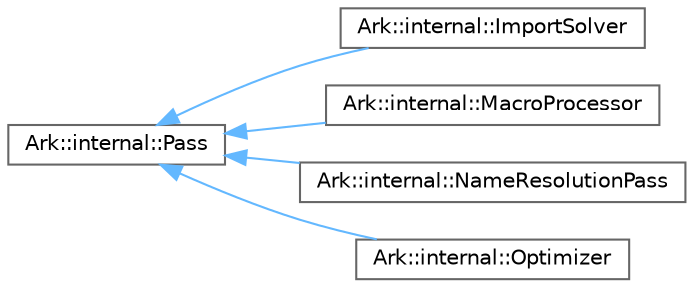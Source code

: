 digraph "Graphical Class Hierarchy"
{
 // INTERACTIVE_SVG=YES
 // LATEX_PDF_SIZE
  bgcolor="transparent";
  edge [fontname=Helvetica,fontsize=10,labelfontname=Helvetica,labelfontsize=10];
  node [fontname=Helvetica,fontsize=10,shape=box,height=0.2,width=0.4];
  rankdir="LR";
  Node0 [id="Node000000",label="Ark::internal::Pass",height=0.2,width=0.4,color="grey40", fillcolor="white", style="filled",URL="$da/d7b/classArk_1_1internal_1_1Pass.html",tooltip="An interface to describe compiler passes."];
  Node0 -> Node1 [id="edge15_Node000000_Node000001",dir="back",color="steelblue1",style="solid",tooltip=" "];
  Node1 [id="Node000001",label="Ark::internal::ImportSolver",height=0.2,width=0.4,color="grey40", fillcolor="white", style="filled",URL="$d2/d90/classArk_1_1internal_1_1ImportSolver.html",tooltip=" "];
  Node0 -> Node2 [id="edge16_Node000000_Node000002",dir="back",color="steelblue1",style="solid",tooltip=" "];
  Node2 [id="Node000002",label="Ark::internal::MacroProcessor",height=0.2,width=0.4,color="grey40", fillcolor="white", style="filled",URL="$d5/db5/classArk_1_1internal_1_1MacroProcessor.html",tooltip="The class handling the macros definitions and calls, given an AST."];
  Node0 -> Node3 [id="edge17_Node000000_Node000003",dir="back",color="steelblue1",style="solid",tooltip=" "];
  Node3 [id="Node000003",label="Ark::internal::NameResolutionPass",height=0.2,width=0.4,color="grey40", fillcolor="white", style="filled",URL="$d7/db8/classArk_1_1internal_1_1NameResolutionPass.html",tooltip=" "];
  Node0 -> Node4 [id="edge18_Node000000_Node000004",dir="back",color="steelblue1",style="solid",tooltip=" "];
  Node4 [id="Node000004",label="Ark::internal::Optimizer",height=0.2,width=0.4,color="grey40", fillcolor="white", style="filled",URL="$d7/da8/classArk_1_1internal_1_1Optimizer.html",tooltip="The ArkScript AST optimizer."];
}
